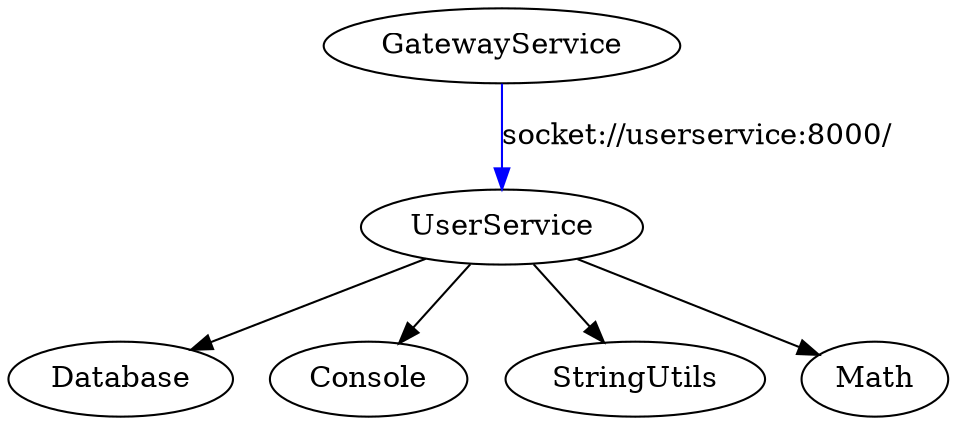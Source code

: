 digraph G {
	UserService -> Database; 
	UserService -> Console; 
	UserService -> StringUtils; 
	UserService -> Math; 
	GatewayService -> UserService[ label= "socket://userservice:8000/" color="blue"];
}
